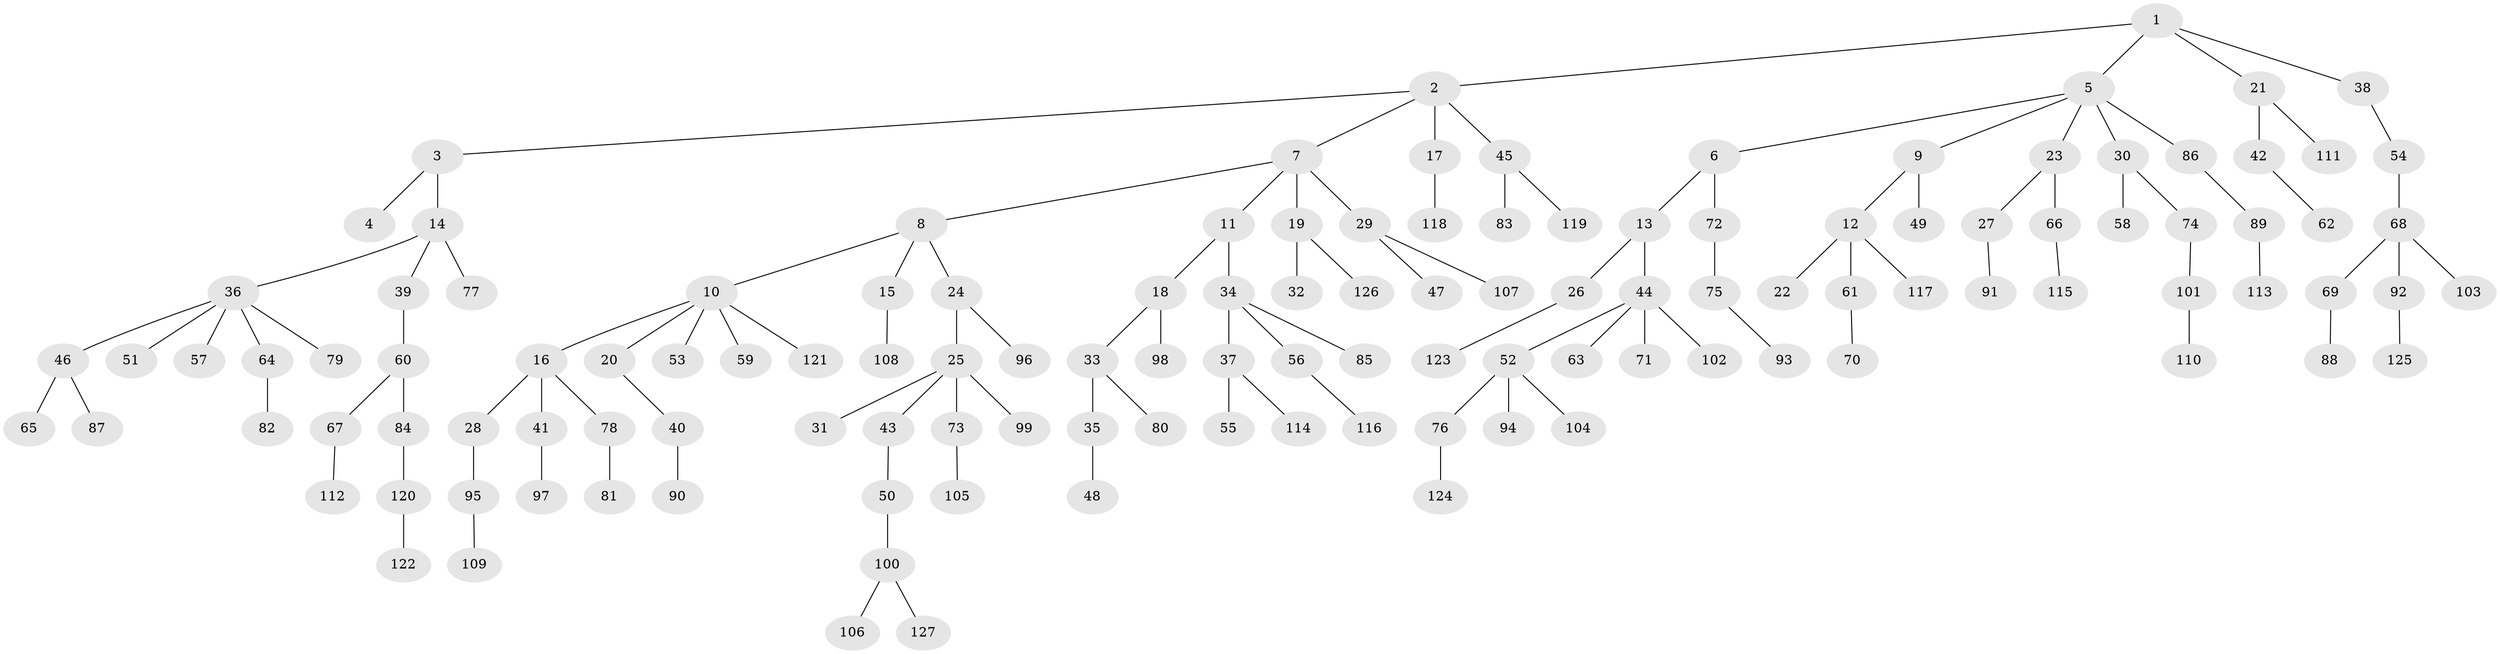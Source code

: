 // Generated by graph-tools (version 1.1) at 2025/26/03/09/25 03:26:29]
// undirected, 127 vertices, 126 edges
graph export_dot {
graph [start="1"]
  node [color=gray90,style=filled];
  1;
  2;
  3;
  4;
  5;
  6;
  7;
  8;
  9;
  10;
  11;
  12;
  13;
  14;
  15;
  16;
  17;
  18;
  19;
  20;
  21;
  22;
  23;
  24;
  25;
  26;
  27;
  28;
  29;
  30;
  31;
  32;
  33;
  34;
  35;
  36;
  37;
  38;
  39;
  40;
  41;
  42;
  43;
  44;
  45;
  46;
  47;
  48;
  49;
  50;
  51;
  52;
  53;
  54;
  55;
  56;
  57;
  58;
  59;
  60;
  61;
  62;
  63;
  64;
  65;
  66;
  67;
  68;
  69;
  70;
  71;
  72;
  73;
  74;
  75;
  76;
  77;
  78;
  79;
  80;
  81;
  82;
  83;
  84;
  85;
  86;
  87;
  88;
  89;
  90;
  91;
  92;
  93;
  94;
  95;
  96;
  97;
  98;
  99;
  100;
  101;
  102;
  103;
  104;
  105;
  106;
  107;
  108;
  109;
  110;
  111;
  112;
  113;
  114;
  115;
  116;
  117;
  118;
  119;
  120;
  121;
  122;
  123;
  124;
  125;
  126;
  127;
  1 -- 2;
  1 -- 5;
  1 -- 21;
  1 -- 38;
  2 -- 3;
  2 -- 7;
  2 -- 17;
  2 -- 45;
  3 -- 4;
  3 -- 14;
  5 -- 6;
  5 -- 9;
  5 -- 23;
  5 -- 30;
  5 -- 86;
  6 -- 13;
  6 -- 72;
  7 -- 8;
  7 -- 11;
  7 -- 19;
  7 -- 29;
  8 -- 10;
  8 -- 15;
  8 -- 24;
  9 -- 12;
  9 -- 49;
  10 -- 16;
  10 -- 20;
  10 -- 53;
  10 -- 59;
  10 -- 121;
  11 -- 18;
  11 -- 34;
  12 -- 22;
  12 -- 61;
  12 -- 117;
  13 -- 26;
  13 -- 44;
  14 -- 36;
  14 -- 39;
  14 -- 77;
  15 -- 108;
  16 -- 28;
  16 -- 41;
  16 -- 78;
  17 -- 118;
  18 -- 33;
  18 -- 98;
  19 -- 32;
  19 -- 126;
  20 -- 40;
  21 -- 42;
  21 -- 111;
  23 -- 27;
  23 -- 66;
  24 -- 25;
  24 -- 96;
  25 -- 31;
  25 -- 43;
  25 -- 73;
  25 -- 99;
  26 -- 123;
  27 -- 91;
  28 -- 95;
  29 -- 47;
  29 -- 107;
  30 -- 58;
  30 -- 74;
  33 -- 35;
  33 -- 80;
  34 -- 37;
  34 -- 56;
  34 -- 85;
  35 -- 48;
  36 -- 46;
  36 -- 51;
  36 -- 57;
  36 -- 64;
  36 -- 79;
  37 -- 55;
  37 -- 114;
  38 -- 54;
  39 -- 60;
  40 -- 90;
  41 -- 97;
  42 -- 62;
  43 -- 50;
  44 -- 52;
  44 -- 63;
  44 -- 71;
  44 -- 102;
  45 -- 83;
  45 -- 119;
  46 -- 65;
  46 -- 87;
  50 -- 100;
  52 -- 76;
  52 -- 94;
  52 -- 104;
  54 -- 68;
  56 -- 116;
  60 -- 67;
  60 -- 84;
  61 -- 70;
  64 -- 82;
  66 -- 115;
  67 -- 112;
  68 -- 69;
  68 -- 92;
  68 -- 103;
  69 -- 88;
  72 -- 75;
  73 -- 105;
  74 -- 101;
  75 -- 93;
  76 -- 124;
  78 -- 81;
  84 -- 120;
  86 -- 89;
  89 -- 113;
  92 -- 125;
  95 -- 109;
  100 -- 106;
  100 -- 127;
  101 -- 110;
  120 -- 122;
}
